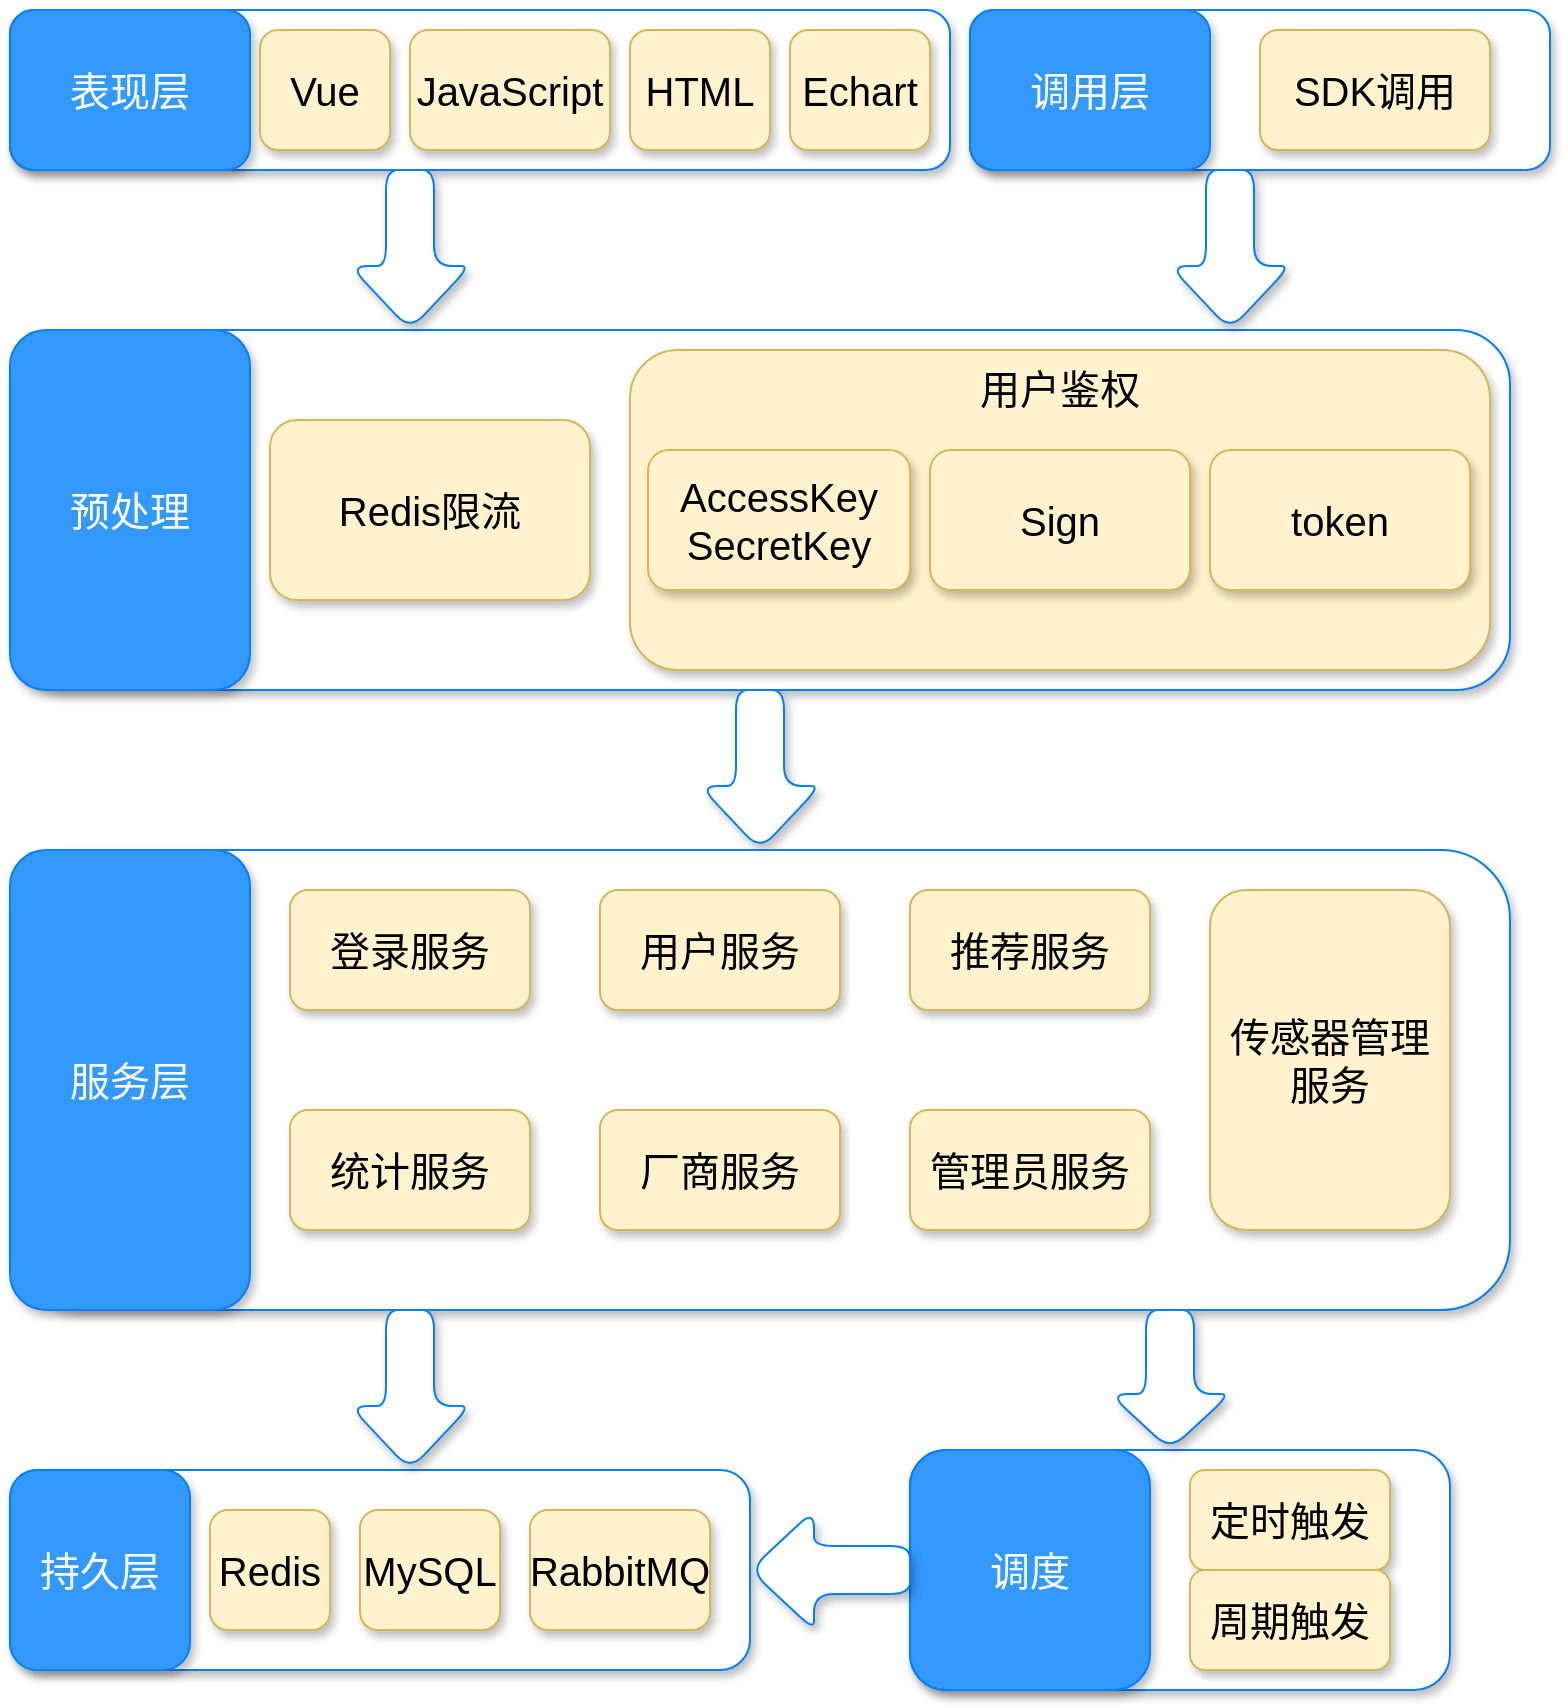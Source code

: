 <mxfile version="26.1.0">
  <diagram name="第 1 页" id="LWJoSGkPfl6FPsaIZb4w">
    <mxGraphModel dx="1050" dy="534" grid="1" gridSize="10" guides="1" tooltips="1" connect="1" arrows="1" fold="1" page="1" pageScale="1" pageWidth="827" pageHeight="1169" math="0" shadow="0">
      <root>
        <mxCell id="0" />
        <mxCell id="1" parent="0" />
        <mxCell id="TnlZz4HWznjLwlr_zGEs-8" value="" style="rounded=1;whiteSpace=wrap;html=1;shadow=1;sketch=0;strokeColor=#007FFF;fontSize=20;fontColor=#FFFFFF;fillColor=#FFFFFF;" parent="1" vertex="1">
          <mxGeometry x="30" y="50" width="470" height="80" as="geometry" />
        </mxCell>
        <mxCell id="TnlZz4HWznjLwlr_zGEs-7" value="表现层" style="rounded=1;whiteSpace=wrap;html=1;shadow=1;sketch=0;strokeColor=#007FFF;fontSize=20;fontColor=#FFFFFF;fillColor=#3399FF;" parent="1" vertex="1">
          <mxGeometry x="30" y="50" width="120" height="80" as="geometry" />
        </mxCell>
        <mxCell id="TnlZz4HWznjLwlr_zGEs-9" value="Vue" style="rounded=1;whiteSpace=wrap;html=1;shadow=1;sketch=0;strokeColor=#d6b656;fontSize=20;fillColor=#fff2cc;" parent="1" vertex="1">
          <mxGeometry x="155" y="60" width="65" height="60" as="geometry" />
        </mxCell>
        <mxCell id="TnlZz4HWznjLwlr_zGEs-10" value="JavaScript" style="rounded=1;whiteSpace=wrap;html=1;shadow=1;sketch=0;strokeColor=#d6b656;fontSize=20;fillColor=#fff2cc;" parent="1" vertex="1">
          <mxGeometry x="230" y="60" width="100" height="60" as="geometry" />
        </mxCell>
        <mxCell id="TnlZz4HWznjLwlr_zGEs-11" value="HTML" style="rounded=1;whiteSpace=wrap;html=1;shadow=1;sketch=0;strokeColor=#d6b656;fontSize=20;fillColor=#fff2cc;" parent="1" vertex="1">
          <mxGeometry x="340" y="60" width="70" height="60" as="geometry" />
        </mxCell>
        <mxCell id="TnlZz4HWznjLwlr_zGEs-12" value="Echart" style="rounded=1;whiteSpace=wrap;html=1;shadow=1;sketch=0;strokeColor=#d6b656;fontSize=20;fillColor=#fff2cc;" parent="1" vertex="1">
          <mxGeometry x="420" y="60" width="70" height="60" as="geometry" />
        </mxCell>
        <mxCell id="TnlZz4HWznjLwlr_zGEs-16" value="" style="rounded=1;whiteSpace=wrap;html=1;shadow=1;sketch=0;strokeColor=#007FFF;fontSize=20;fontColor=#FFFFFF;fillColor=#FFFFFF;" parent="1" vertex="1">
          <mxGeometry x="30" y="210" width="750" height="180" as="geometry" />
        </mxCell>
        <mxCell id="TnlZz4HWznjLwlr_zGEs-17" value="预处理" style="rounded=1;whiteSpace=wrap;html=1;shadow=1;sketch=0;strokeColor=#007FFF;fontSize=20;fontColor=#FFFFFF;fillColor=#3399FF;" parent="1" vertex="1">
          <mxGeometry x="30" y="210" width="120" height="180" as="geometry" />
        </mxCell>
        <mxCell id="TnlZz4HWznjLwlr_zGEs-18" value="Redis限流" style="rounded=1;whiteSpace=wrap;html=1;shadow=1;sketch=0;strokeColor=#d6b656;fontSize=20;fillColor=#fff2cc;" parent="1" vertex="1">
          <mxGeometry x="160" y="255" width="160" height="90" as="geometry" />
        </mxCell>
        <mxCell id="TnlZz4HWznjLwlr_zGEs-19" value="&lt;p&gt;&lt;span style=&quot;background-color: initial;&quot;&gt;用户鉴权&lt;/span&gt;&lt;/p&gt;&lt;p&gt;&lt;br&gt;&lt;/p&gt;&lt;p&gt;&lt;span style=&quot;background-color: initial;&quot;&gt;&lt;br&gt;&lt;/span&gt;&lt;/p&gt;&lt;p style=&quot;font-size: 15px;&quot;&gt;&lt;span style=&quot;background-color: initial;&quot;&gt;&lt;br&gt;&lt;/span&gt;&lt;/p&gt;" style="rounded=1;whiteSpace=wrap;html=1;shadow=1;sketch=0;strokeColor=#d6b656;fontSize=20;fillColor=#fff2cc;align=center;" parent="1" vertex="1">
          <mxGeometry x="340" y="220" width="430" height="160" as="geometry" />
        </mxCell>
        <mxCell id="TnlZz4HWznjLwlr_zGEs-20" value="AccessKey&lt;br&gt;SecretKey" style="rounded=1;whiteSpace=wrap;html=1;shadow=1;sketch=0;strokeColor=#d6b656;fontSize=20;fillColor=#fff2cc;" parent="1" vertex="1">
          <mxGeometry x="349" y="270" width="131" height="70" as="geometry" />
        </mxCell>
        <mxCell id="TnlZz4HWznjLwlr_zGEs-21" value="Sign" style="rounded=1;whiteSpace=wrap;html=1;shadow=1;sketch=0;strokeColor=#d6b656;fontSize=20;fillColor=#fff2cc;" parent="1" vertex="1">
          <mxGeometry x="490" y="270" width="130" height="70" as="geometry" />
        </mxCell>
        <mxCell id="TnlZz4HWznjLwlr_zGEs-22" value="" style="shape=singleArrow;whiteSpace=wrap;html=1;arrowWidth=0.4;arrowSize=0.4;fontSize=20;fillColor=#FFFFFF;strokeColor=#007FFF;fontColor=#FFFFFF;rounded=1;shadow=1;sketch=0;rotation=90;" parent="1" vertex="1">
          <mxGeometry x="365" y="400" width="80" height="60" as="geometry" />
        </mxCell>
        <mxCell id="TnlZz4HWznjLwlr_zGEs-31" value="" style="rounded=1;whiteSpace=wrap;html=1;shadow=1;sketch=0;strokeColor=#007FFF;fontSize=20;fontColor=#FFFFFF;fillColor=#FFFFFF;" parent="1" vertex="1">
          <mxGeometry x="30" y="470" width="750" height="230" as="geometry" />
        </mxCell>
        <mxCell id="TnlZz4HWznjLwlr_zGEs-32" value="服务层" style="rounded=1;whiteSpace=wrap;html=1;shadow=1;sketch=0;strokeColor=#007FFF;fontSize=20;fontColor=#FFFFFF;fillColor=#3399FF;" parent="1" vertex="1">
          <mxGeometry x="30" y="470" width="120" height="230" as="geometry" />
        </mxCell>
        <mxCell id="TnlZz4HWznjLwlr_zGEs-36" value="登录服务" style="rounded=1;whiteSpace=wrap;html=1;shadow=1;sketch=0;strokeColor=#d6b656;fontSize=20;fillColor=#fff2cc;" parent="1" vertex="1">
          <mxGeometry x="170" y="490" width="120" height="60" as="geometry" />
        </mxCell>
        <mxCell id="TnlZz4HWznjLwlr_zGEs-38" value="token" style="rounded=1;whiteSpace=wrap;html=1;shadow=1;sketch=0;strokeColor=#d6b656;fontSize=20;fillColor=#fff2cc;" parent="1" vertex="1">
          <mxGeometry x="630" y="270" width="130" height="70" as="geometry" />
        </mxCell>
        <mxCell id="TnlZz4HWznjLwlr_zGEs-41" value="管理员服务" style="rounded=1;whiteSpace=wrap;html=1;shadow=1;sketch=0;strokeColor=#d6b656;fontSize=20;fillColor=#fff2cc;" parent="1" vertex="1">
          <mxGeometry x="480" y="600" width="120" height="60" as="geometry" />
        </mxCell>
        <mxCell id="TnlZz4HWznjLwlr_zGEs-42" value="厂商服务" style="rounded=1;whiteSpace=wrap;html=1;shadow=1;sketch=0;strokeColor=#d6b656;fontSize=20;fillColor=#fff2cc;" parent="1" vertex="1">
          <mxGeometry x="325" y="600" width="120" height="60" as="geometry" />
        </mxCell>
        <mxCell id="TnlZz4HWznjLwlr_zGEs-43" value="统计服务" style="rounded=1;whiteSpace=wrap;html=1;shadow=1;sketch=0;strokeColor=#d6b656;fontSize=20;fillColor=#fff2cc;" parent="1" vertex="1">
          <mxGeometry x="170" y="600" width="120" height="60" as="geometry" />
        </mxCell>
        <mxCell id="TnlZz4HWznjLwlr_zGEs-44" value="用户服务" style="rounded=1;whiteSpace=wrap;html=1;shadow=1;sketch=0;strokeColor=#d6b656;fontSize=20;fillColor=#fff2cc;" parent="1" vertex="1">
          <mxGeometry x="325" y="490" width="120" height="60" as="geometry" />
        </mxCell>
        <mxCell id="TnlZz4HWznjLwlr_zGEs-45" value="推荐服务" style="rounded=1;whiteSpace=wrap;html=1;shadow=1;sketch=0;strokeColor=#d6b656;fontSize=20;fillColor=#fff2cc;" parent="1" vertex="1">
          <mxGeometry x="480" y="490" width="120" height="60" as="geometry" />
        </mxCell>
        <mxCell id="TnlZz4HWznjLwlr_zGEs-46" value="传感器管理服务" style="rounded=1;whiteSpace=wrap;html=1;shadow=1;sketch=0;strokeColor=#d6b656;fontSize=20;fillColor=#fff2cc;" parent="1" vertex="1">
          <mxGeometry x="630" y="490" width="120" height="170" as="geometry" />
        </mxCell>
        <mxCell id="TnlZz4HWznjLwlr_zGEs-48" value="" style="rounded=1;whiteSpace=wrap;html=1;shadow=1;sketch=0;strokeColor=#007FFF;fontSize=20;fontColor=#FFFFFF;fillColor=#FFFFFF;" parent="1" vertex="1">
          <mxGeometry x="30" y="780" width="370" height="100" as="geometry" />
        </mxCell>
        <mxCell id="TnlZz4HWznjLwlr_zGEs-49" value="持久层" style="rounded=1;whiteSpace=wrap;html=1;shadow=1;sketch=0;strokeColor=#007FFF;fontSize=20;fontColor=#FFFFFF;fillColor=#3399FF;" parent="1" vertex="1">
          <mxGeometry x="30" y="780" width="90" height="100" as="geometry" />
        </mxCell>
        <mxCell id="TnlZz4HWznjLwlr_zGEs-50" value="Redis" style="rounded=1;whiteSpace=wrap;html=1;shadow=1;sketch=0;strokeColor=#d6b656;fontSize=20;fillColor=#fff2cc;" parent="1" vertex="1">
          <mxGeometry x="130" y="800" width="60" height="60" as="geometry" />
        </mxCell>
        <mxCell id="TnlZz4HWznjLwlr_zGEs-58" value="RabbitMQ" style="rounded=1;whiteSpace=wrap;html=1;shadow=1;sketch=0;strokeColor=#d6b656;fontSize=20;fillColor=#fff2cc;" parent="1" vertex="1">
          <mxGeometry x="290" y="800" width="90" height="60" as="geometry" />
        </mxCell>
        <mxCell id="TnlZz4HWznjLwlr_zGEs-59" value="MySQL" style="rounded=1;whiteSpace=wrap;html=1;shadow=1;sketch=0;strokeColor=#d6b656;fontSize=20;fillColor=#fff2cc;" parent="1" vertex="1">
          <mxGeometry x="205" y="800" width="70" height="60" as="geometry" />
        </mxCell>
        <mxCell id="TnlZz4HWznjLwlr_zGEs-60" value="" style="rounded=1;whiteSpace=wrap;html=1;shadow=1;sketch=0;strokeColor=#007FFF;fontSize=20;fontColor=#FFFFFF;fillColor=#FFFFFF;" parent="1" vertex="1">
          <mxGeometry x="480" y="770" width="270" height="120" as="geometry" />
        </mxCell>
        <mxCell id="TnlZz4HWznjLwlr_zGEs-61" value="调度" style="rounded=1;whiteSpace=wrap;html=1;shadow=1;sketch=0;strokeColor=#007FFF;fontSize=20;fontColor=#FFFFFF;fillColor=#3399FF;" parent="1" vertex="1">
          <mxGeometry x="480" y="770" width="120" height="120" as="geometry" />
        </mxCell>
        <mxCell id="TnlZz4HWznjLwlr_zGEs-63" value="定时触发" style="rounded=1;whiteSpace=wrap;html=1;shadow=1;sketch=0;strokeColor=#d6b656;fontSize=20;fillColor=#fff2cc;" parent="1" vertex="1">
          <mxGeometry x="620" y="780" width="100" height="50" as="geometry" />
        </mxCell>
        <mxCell id="TnlZz4HWznjLwlr_zGEs-66" value="周期触发" style="rounded=1;whiteSpace=wrap;html=1;shadow=1;sketch=0;strokeColor=#d6b656;fontSize=20;fillColor=#fff2cc;" parent="1" vertex="1">
          <mxGeometry x="620" y="830" width="100" height="50" as="geometry" />
        </mxCell>
        <mxCell id="TnlZz4HWznjLwlr_zGEs-70" value="" style="shape=singleArrow;whiteSpace=wrap;html=1;arrowWidth=0.4;arrowSize=0.4;fontSize=20;fillColor=#FFFFFF;strokeColor=#007FFF;fontColor=#FFFFFF;rounded=1;shadow=1;sketch=0;rotation=-180;" parent="1" vertex="1">
          <mxGeometry x="400" y="800" width="80" height="60" as="geometry" />
        </mxCell>
        <mxCell id="TnlZz4HWznjLwlr_zGEs-71" value="" style="shape=singleArrow;whiteSpace=wrap;html=1;arrowWidth=0.4;arrowSize=0.4;fontSize=20;fillColor=#FFFFFF;strokeColor=#007FFF;fontColor=#FFFFFF;rounded=1;shadow=1;sketch=0;rotation=90;" parent="1" vertex="1">
          <mxGeometry x="575" y="705" width="70" height="60" as="geometry" />
        </mxCell>
        <mxCell id="TnlZz4HWznjLwlr_zGEs-79" value="" style="shape=singleArrow;whiteSpace=wrap;html=1;arrowWidth=0.4;arrowSize=0.4;fontSize=20;fillColor=#FFFFFF;strokeColor=#007FFF;fontColor=#FFFFFF;rounded=1;shadow=1;sketch=0;rotation=90;" parent="1" vertex="1">
          <mxGeometry x="190" y="710" width="80" height="60" as="geometry" />
        </mxCell>
        <mxCell id="TnlZz4HWznjLwlr_zGEs-83" value="" style="rounded=1;whiteSpace=wrap;html=1;shadow=1;sketch=0;strokeColor=#007FFF;fontSize=20;fontColor=#FFFFFF;fillColor=#FFFFFF;" parent="1" vertex="1">
          <mxGeometry x="510" y="50" width="290" height="80" as="geometry" />
        </mxCell>
        <mxCell id="TnlZz4HWznjLwlr_zGEs-84" value="调用层" style="rounded=1;whiteSpace=wrap;html=1;shadow=1;sketch=0;strokeColor=#007FFF;fontSize=20;fontColor=#FFFFFF;fillColor=#3399FF;" parent="1" vertex="1">
          <mxGeometry x="510" y="50" width="120" height="80" as="geometry" />
        </mxCell>
        <mxCell id="TnlZz4HWznjLwlr_zGEs-88" value="SDK调用" style="rounded=1;whiteSpace=wrap;html=1;shadow=1;sketch=0;strokeColor=#d6b656;fontSize=20;fillColor=#fff2cc;" parent="1" vertex="1">
          <mxGeometry x="655" y="60" width="115" height="60" as="geometry" />
        </mxCell>
        <mxCell id="TnlZz4HWznjLwlr_zGEs-89" value="" style="shape=singleArrow;whiteSpace=wrap;html=1;arrowWidth=0.4;arrowSize=0.4;fontSize=20;fillColor=#FFFFFF;strokeColor=#007FFF;fontColor=#FFFFFF;rounded=1;shadow=1;sketch=0;rotation=90;" parent="1" vertex="1">
          <mxGeometry x="190" y="140" width="80" height="60" as="geometry" />
        </mxCell>
        <mxCell id="TnlZz4HWznjLwlr_zGEs-13" value="" style="shape=singleArrow;whiteSpace=wrap;html=1;arrowWidth=0.4;arrowSize=0.4;fontSize=20;fillColor=#FFFFFF;strokeColor=#007FFF;fontColor=#FFFFFF;rounded=1;shadow=1;sketch=0;rotation=90;" parent="1" vertex="1">
          <mxGeometry x="600" y="140" width="80" height="60" as="geometry" />
        </mxCell>
      </root>
    </mxGraphModel>
  </diagram>
</mxfile>
